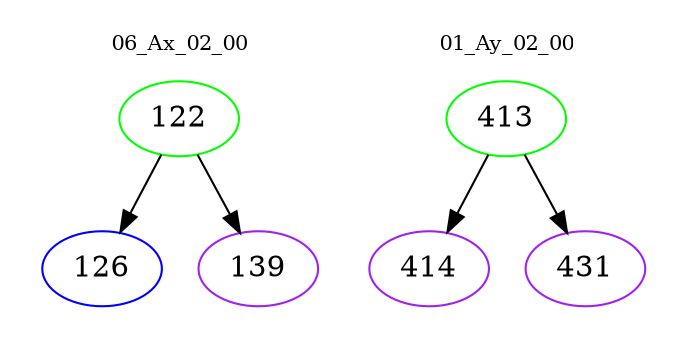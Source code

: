 digraph{
subgraph cluster_0 {
color = white
label = "06_Ax_02_00";
fontsize=10;
T0_122 [label="122", color="green"]
T0_122 -> T0_126 [color="black"]
T0_126 [label="126", color="blue"]
T0_122 -> T0_139 [color="black"]
T0_139 [label="139", color="purple"]
}
subgraph cluster_1 {
color = white
label = "01_Ay_02_00";
fontsize=10;
T1_413 [label="413", color="green"]
T1_413 -> T1_414 [color="black"]
T1_414 [label="414", color="purple"]
T1_413 -> T1_431 [color="black"]
T1_431 [label="431", color="purple"]
}
}
